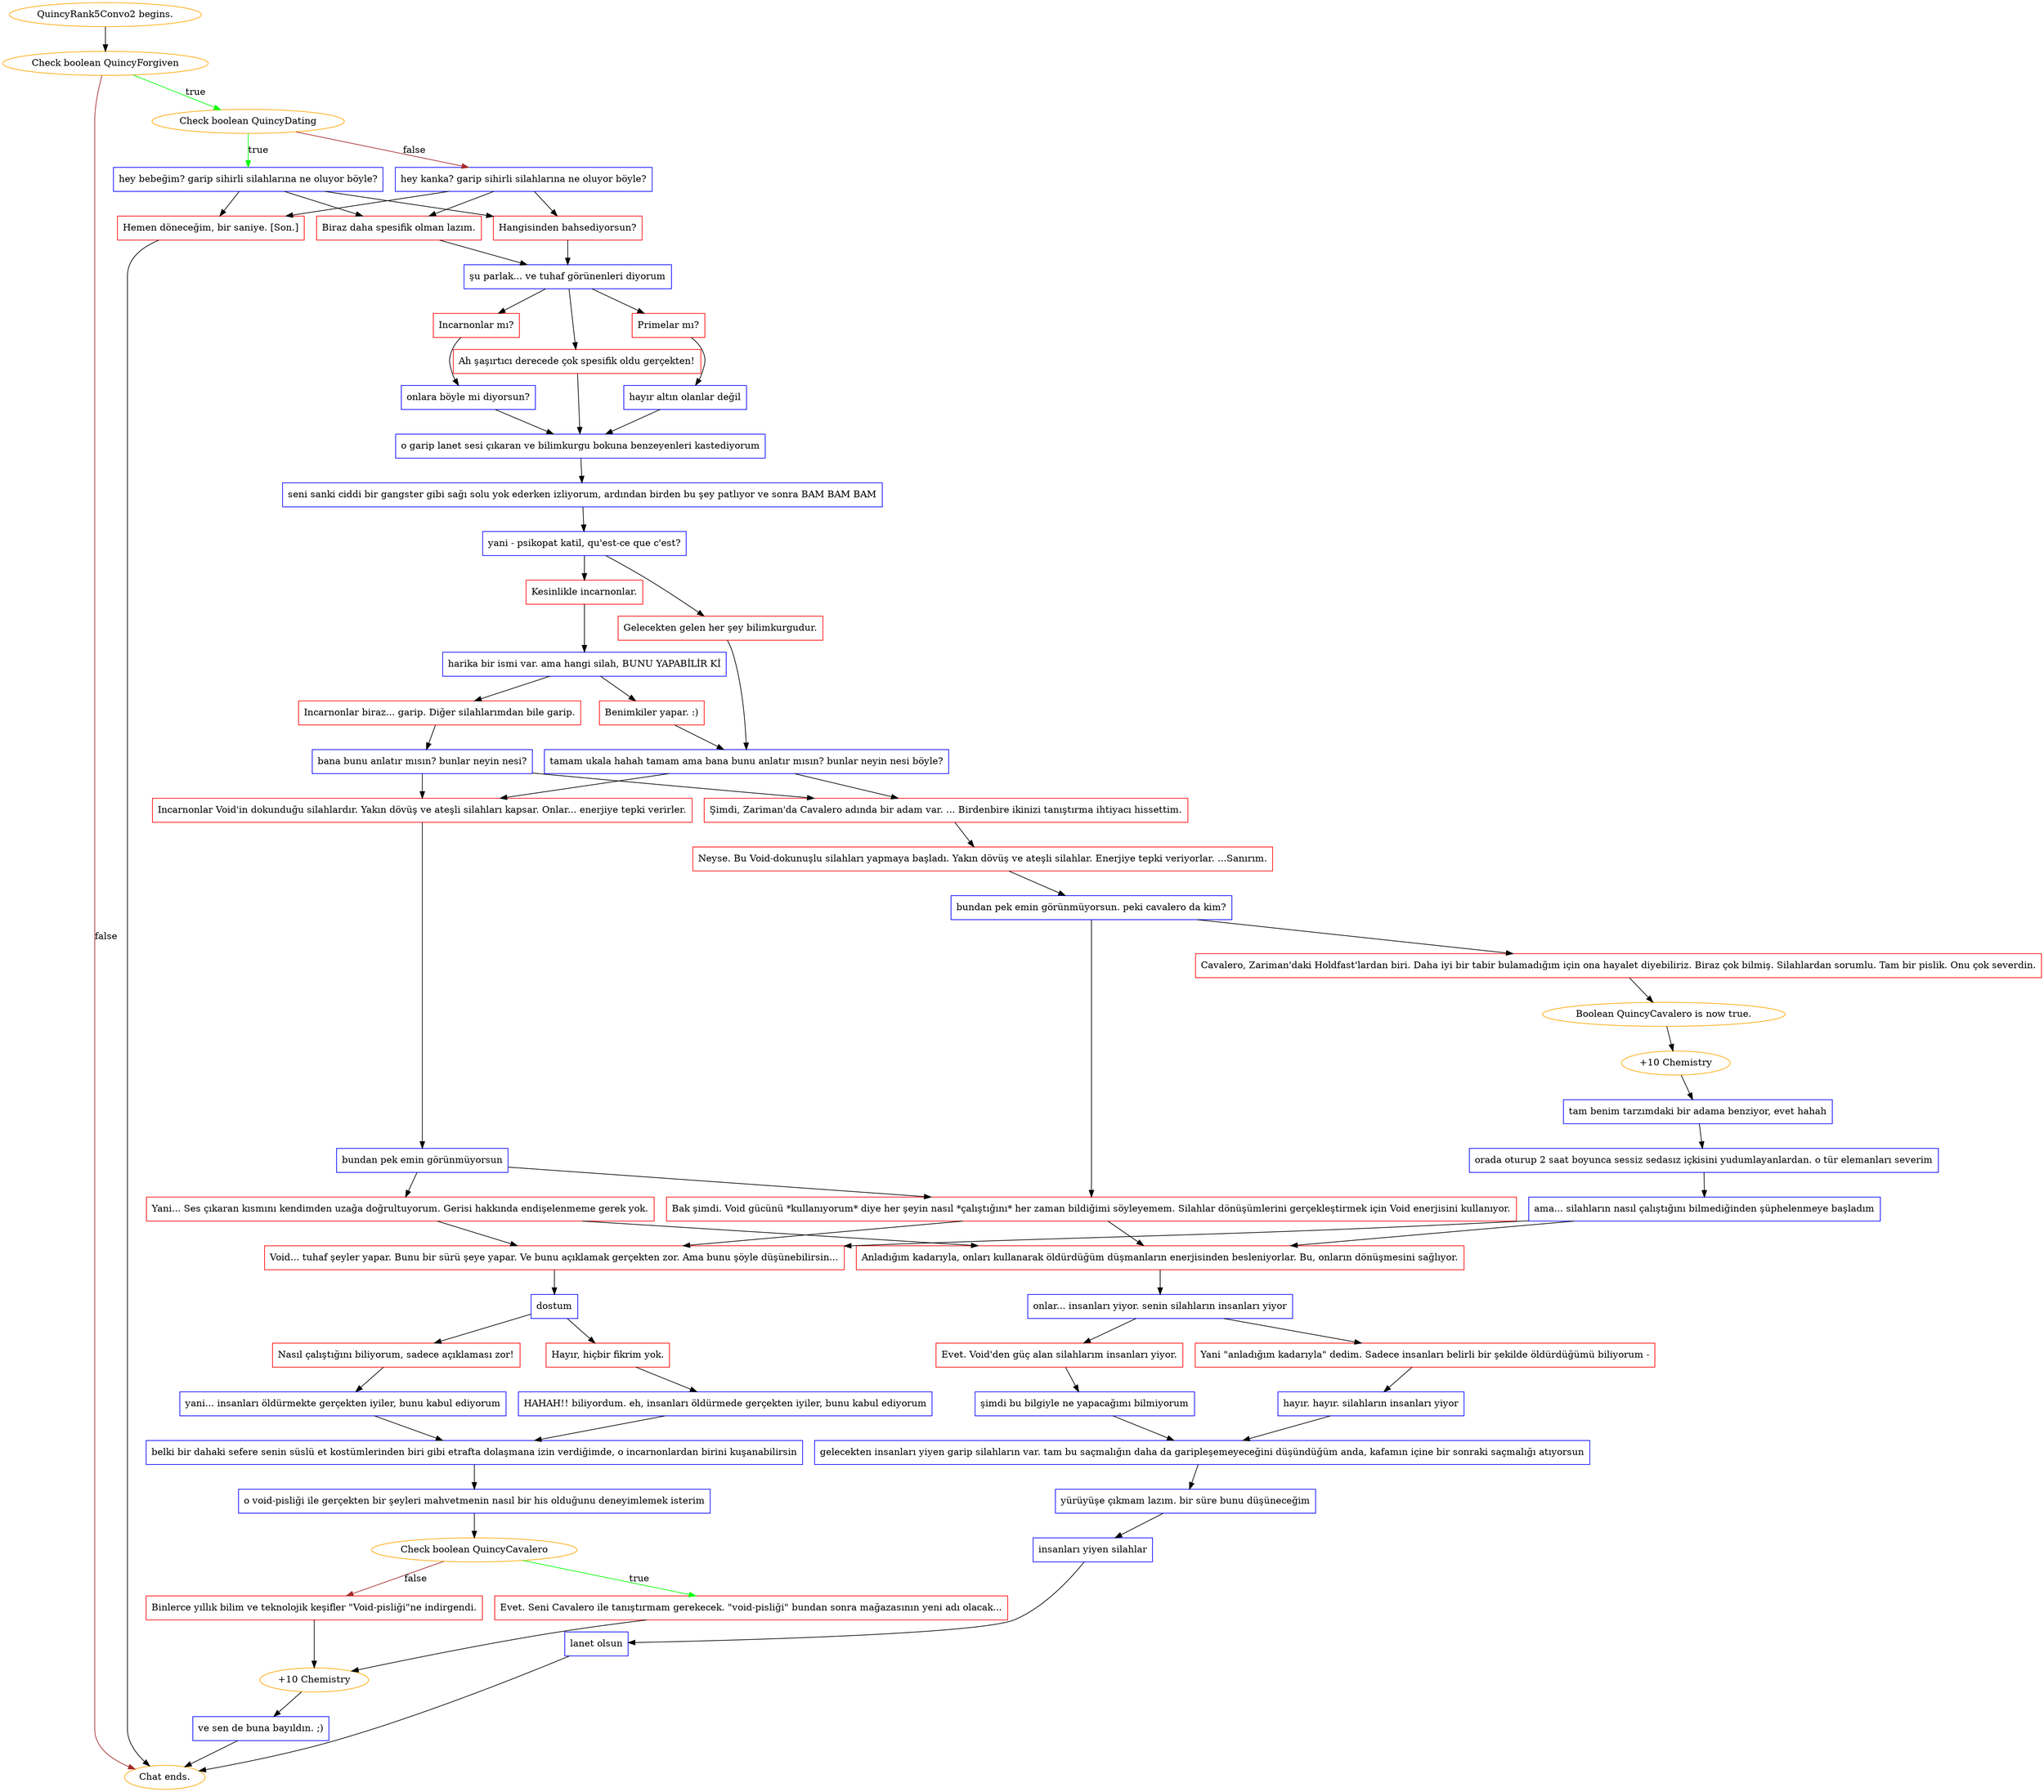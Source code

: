 digraph {
	"QuincyRank5Convo2 begins." [color=orange];
		"QuincyRank5Convo2 begins." -> j344524822;
	j344524822 [label="Check boolean QuincyForgiven",color=orange];
		j344524822 -> j3376611681 [label=true,color=green];
		j344524822 -> "Chat ends." [label=false,color=brown];
	j3376611681 [label="Check boolean QuincyDating",color=orange];
		j3376611681 -> j816711733 [label=true,color=green];
		j3376611681 -> j3729652461 [label=false,color=brown];
	"Chat ends." [color=orange];
	j816711733 [label="hey bebeğim? garip sihirli silahlarına ne oluyor böyle?",shape=box,color=blue];
		j816711733 -> j81231838;
		j816711733 -> j1357955462;
		j816711733 -> j4163085140;
	j3729652461 [label="hey kanka? garip sihirli silahlarına ne oluyor böyle?",shape=box,color=blue];
		j3729652461 -> j81231838;
		j3729652461 -> j1357955462;
		j3729652461 -> j4163085140;
	j81231838 [label="Hangisinden bahsediyorsun?",shape=box,color=red];
		j81231838 -> j2493732840;
	j1357955462 [label="Biraz daha spesifik olman lazım.",shape=box,color=red];
		j1357955462 -> j2493732840;
	j4163085140 [label="Hemen döneceğim, bir saniye. [Son.]",shape=box,color=red];
		j4163085140 -> "Chat ends.";
	j2493732840 [label="şu parlak... ve tuhaf görünenleri diyorum",shape=box,color=blue];
		j2493732840 -> j3949284675;
		j2493732840 -> j2423420373;
		j2493732840 -> j376630591;
	j3949284675 [label="Ah şaşırtıcı derecede çok spesifik oldu gerçekten!",shape=box,color=red];
		j3949284675 -> j1818716069;
	j2423420373 [label="Primelar mı?",shape=box,color=red];
		j2423420373 -> j2520398776;
	j376630591 [label="Incarnonlar mı?",shape=box,color=red];
		j376630591 -> j2712566980;
	j1818716069 [label="o garip lanet sesi çıkaran ve bilimkurgu bokuna benzeyenleri kastediyorum",shape=box,color=blue];
		j1818716069 -> j1511255799;
	j2520398776 [label="hayır altın olanlar değil",shape=box,color=blue];
		j2520398776 -> j1818716069;
	j2712566980 [label="onlara böyle mi diyorsun?",shape=box,color=blue];
		j2712566980 -> j1818716069;
	j1511255799 [label="seni sanki ciddi bir gangster gibi sağı solu yok ederken izliyorum, ardından birden bu şey patlıyor ve sonra BAM BAM BAM",shape=box,color=blue];
		j1511255799 -> j1074427740;
	j1074427740 [label="yani - psikopat katil, qu'est-ce que c'est?",shape=box,color=blue];
		j1074427740 -> j823315820;
		j1074427740 -> j558559459;
	j823315820 [label="Kesinlikle incarnonlar.",shape=box,color=red];
		j823315820 -> j303751491;
	j558559459 [label="Gelecekten gelen her şey bilimkurgudur.",shape=box,color=red];
		j558559459 -> j195192623;
	j303751491 [label="harika bir ismi var. ama hangi silah, BUNU YAPABİLİR Kİ",shape=box,color=blue];
		j303751491 -> j2573537685;
		j303751491 -> j336880507;
	j195192623 [label="tamam ukala hahah tamam ama bana bunu anlatır mısın? bunlar neyin nesi böyle?",shape=box,color=blue];
		j195192623 -> j2976979557;
		j195192623 -> j77984719;
	j2573537685 [label="Incarnonlar biraz... garip. Diğer silahlarımdan bile garip.",shape=box,color=red];
		j2573537685 -> j4191623475;
	j336880507 [label="Benimkiler yapar. :)",shape=box,color=red];
		j336880507 -> j195192623;
	j2976979557 [label="Incarnonlar Void'in dokunduğu silahlardır. Yakın dövüş ve ateşli silahları kapsar. Onlar... enerjiye tepki verirler.",shape=box,color=red];
		j2976979557 -> j1271005965;
	j77984719 [label="Şimdi, Zariman'da Cavalero adında bir adam var. ... Birdenbire ikinizi tanıştırma ihtiyacı hissettim.",shape=box,color=red];
		j77984719 -> j1746605601;
	j4191623475 [label="bana bunu anlatır mısın? bunlar neyin nesi?",shape=box,color=blue];
		j4191623475 -> j2976979557;
		j4191623475 -> j77984719;
	j1271005965 [label="bundan pek emin görünmüyorsun",shape=box,color=blue];
		j1271005965 -> j4223837936;
		j1271005965 -> j1787317139;
	j1746605601 [label="Neyse. Bu Void-dokunuşlu silahları yapmaya başladı. Yakın dövüş ve ateşli silahlar. Enerjiye tepki veriyorlar. ...Sanırım.",shape=box,color=red];
		j1746605601 -> j1088807930;
	j4223837936 [label="Yani... Ses çıkaran kısmını kendimden uzağa doğrultuyorum. Gerisi hakkında endişelenmeme gerek yok.",shape=box,color=red];
		j4223837936 -> j3102274669;
		j4223837936 -> j3861527538;
	j1787317139 [label="Bak şimdi. Void gücünü *kullanıyorum* diye her şeyin nasıl *çalıştığını* her zaman bildiğimi söyleyemem. Silahlar dönüşümlerini gerçekleştirmek için Void enerjisini kullanıyor.",shape=box,color=red];
		j1787317139 -> j3102274669;
		j1787317139 -> j3861527538;
	j1088807930 [label="bundan pek emin görünmüyorsun. peki cavalero da kim?",shape=box,color=blue];
		j1088807930 -> j1787317139;
		j1088807930 -> j2526925492;
	j3102274669 [label="Anladığım kadarıyla, onları kullanarak öldürdüğüm düşmanların enerjisinden besleniyorlar. Bu, onların dönüşmesini sağlıyor.",shape=box,color=red];
		j3102274669 -> j3504031800;
	j3861527538 [label="Void... tuhaf şeyler yapar. Bunu bir sürü şeye yapar. Ve bunu açıklamak gerçekten zor. Ama bunu şöyle düşünebilirsin...",shape=box,color=red];
		j3861527538 -> j1480886397;
	j2526925492 [label="Cavalero, Zariman'daki Holdfast'lardan biri. Daha iyi bir tabir bulamadığım için ona hayalet diyebiliriz. Biraz çok bilmiş. Silahlardan sorumlu. Tam bir pislik. Onu çok severdin.",shape=box,color=red];
		j2526925492 -> j590847286;
	j3504031800 [label="onlar... insanları yiyor. senin silahların insanları yiyor",shape=box,color=blue];
		j3504031800 -> j2243043069;
		j3504031800 -> j1219821874;
	j1480886397 [label="dostum",shape=box,color=blue];
		j1480886397 -> j2187962379;
		j1480886397 -> j3091006913;
	j590847286 [label="Boolean QuincyCavalero is now true.",color=orange];
		j590847286 -> j556415385;
	j2243043069 [label="Yani \"anladığım kadarıyla\" dedim. Sadece insanları belirli bir şekilde öldürdüğümü biliyorum -",shape=box,color=red];
		j2243043069 -> j2844418782;
	j1219821874 [label="Evet. Void'den güç alan silahlarım insanları yiyor.",shape=box,color=red];
		j1219821874 -> j1993339309;
	j2187962379 [label="Hayır, hiçbir fikrim yok.",shape=box,color=red];
		j2187962379 -> j775982397;
	j3091006913 [label="Nasıl çalıştığını biliyorum, sadece açıklaması zor!",shape=box,color=red];
		j3091006913 -> j3058795654;
	j556415385 [label="+10 Chemistry",color=orange];
		j556415385 -> j4253038150;
	j2844418782 [label="hayır. hayır. silahların insanları yiyor",shape=box,color=blue];
		j2844418782 -> j2781359507;
	j1993339309 [label="şimdi bu bilgiyle ne yapacağımı bilmiyorum",shape=box,color=blue];
		j1993339309 -> j2781359507;
	j775982397 [label="HAHAH!! biliyordum. eh, insanları öldürmede gerçekten iyiler, bunu kabul ediyorum",shape=box,color=blue];
		j775982397 -> j1396333764;
	j3058795654 [label="yani... insanları öldürmekte gerçekten iyiler, bunu kabul ediyorum",shape=box,color=blue];
		j3058795654 -> j1396333764;
	j4253038150 [label="tam benim tarzımdaki bir adama benziyor, evet hahah",shape=box,color=blue];
		j4253038150 -> j3573707340;
	j2781359507 [label="gelecekten insanları yiyen garip silahların var. tam bu saçmalığın daha da garipleşemeyeceğini düşündüğüm anda, kafamın içine bir sonraki saçmalığı atıyorsun",shape=box,color=blue];
		j2781359507 -> j2048839144;
	j1396333764 [label="belki bir dahaki sefere senin süslü et kostümlerinden biri gibi etrafta dolaşmana izin verdiğimde, o incarnonlardan birini kuşanabilirsin",shape=box,color=blue];
		j1396333764 -> j1600441796;
	j3573707340 [label="orada oturup 2 saat boyunca sessiz sedasız içkisini yudumlayanlardan. o tür elemanları severim",shape=box,color=blue];
		j3573707340 -> j2528240414;
	j2048839144 [label="yürüyüşe çıkmam lazım. bir süre bunu düşüneceğim",shape=box,color=blue];
		j2048839144 -> j161316576;
	j1600441796 [label="o void-pisliği ile gerçekten bir şeyleri mahvetmenin nasıl bir his olduğunu deneyimlemek isterim",shape=box,color=blue];
		j1600441796 -> j1580395653;
	j2528240414 [label="ama... silahların nasıl çalıştığını bilmediğinden şüphelenmeye başladım",shape=box,color=blue];
		j2528240414 -> j3102274669;
		j2528240414 -> j3861527538;
	j161316576 [label="insanları yiyen silahlar",shape=box,color=blue];
		j161316576 -> j1497335500;
	j1580395653 [label="Check boolean QuincyCavalero",color=orange];
		j1580395653 -> j1572049864 [label=true,color=green];
		j1580395653 -> j1594302329 [label=false,color=brown];
	j1497335500 [label="lanet olsun",shape=box,color=blue];
		j1497335500 -> "Chat ends.";
	j1572049864 [label="Evet. Seni Cavalero ile tanıştırmam gerekecek. \"void-pisliği\" bundan sonra mağazasının yeni adı olacak...",shape=box,color=red];
		j1572049864 -> j1819531348;
	j1594302329 [label="Binlerce yıllık bilim ve teknolojik keşifler \"Void-pisliği\"ne indirgendi.",shape=box,color=red];
		j1594302329 -> j1819531348;
	j1819531348 [label="+10 Chemistry",color=orange];
		j1819531348 -> j601467314;
	j601467314 [label="ve sen de buna bayıldın. ;)",shape=box,color=blue];
		j601467314 -> "Chat ends.";
}